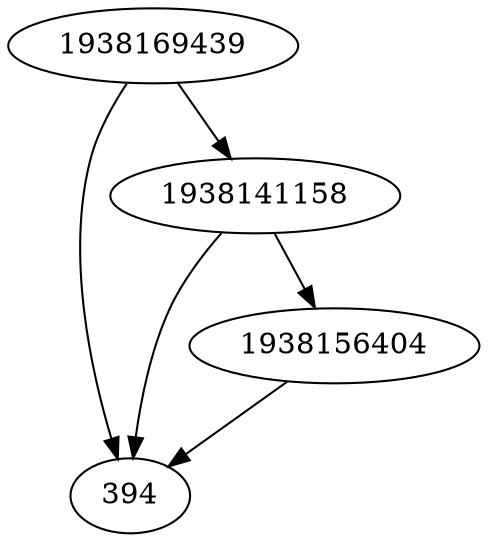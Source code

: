 strict digraph  {
394;
1938156404;
1938141158;
1938169439;
1938156404 -> 394;
1938141158 -> 394;
1938141158 -> 1938156404;
1938169439 -> 394;
1938169439 -> 1938141158;
}
